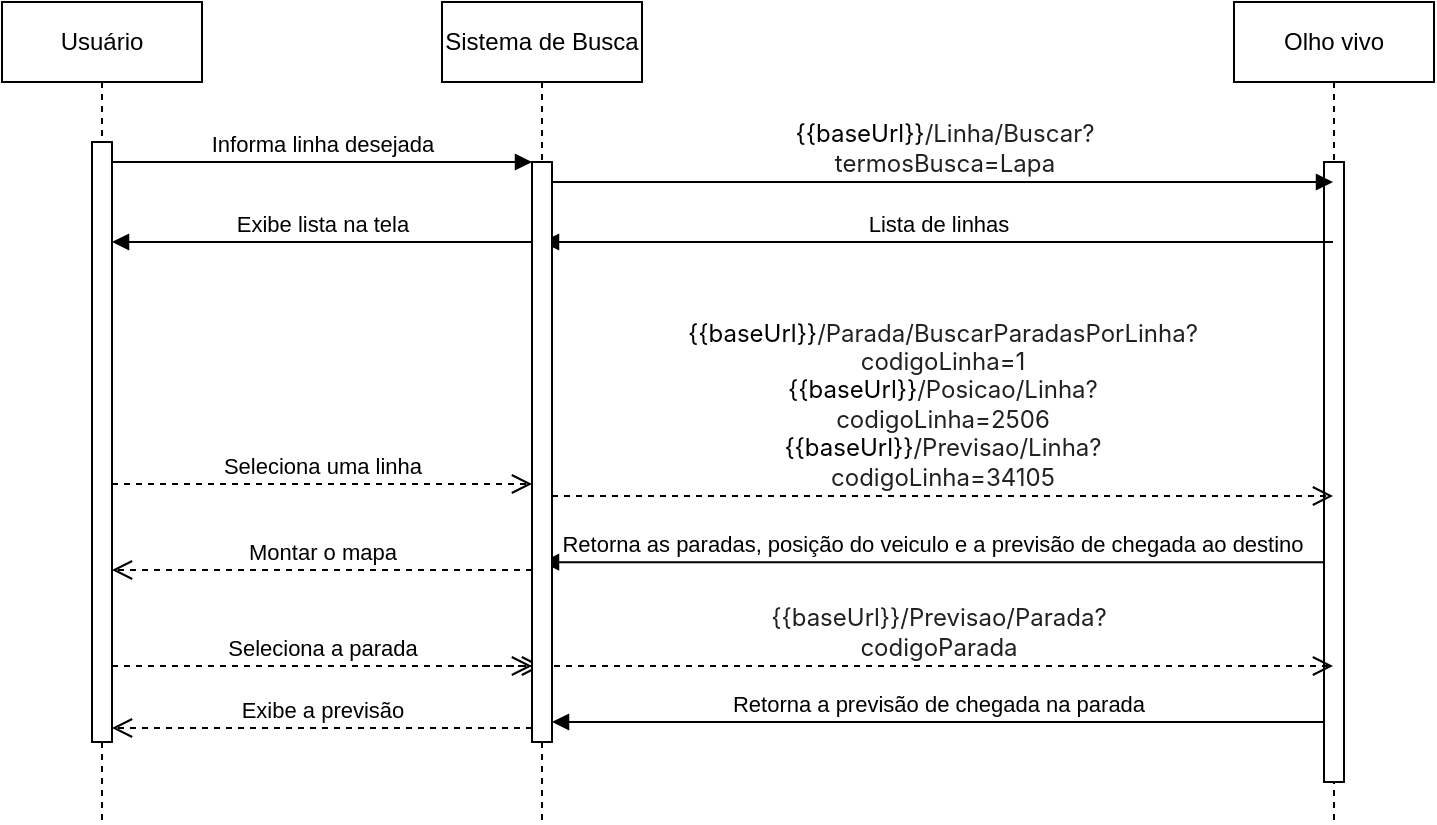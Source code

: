 <mxfile version="24.7.5" pages="3">
  <diagram name="Sequencia " id="2YBvvXClWsGukQMizWep">
    <mxGraphModel dx="780" dy="493" grid="1" gridSize="10" guides="1" tooltips="1" connect="1" arrows="1" fold="1" page="1" pageScale="1" pageWidth="850" pageHeight="1100" math="0" shadow="0">
      <root>
        <mxCell id="0" />
        <mxCell id="1" parent="0" />
        <mxCell id="aM9ryv3xv72pqoxQDRHE-1" value="Usuário" style="shape=umlLifeline;perimeter=lifelinePerimeter;whiteSpace=wrap;html=1;container=0;dropTarget=0;collapsible=0;recursiveResize=0;outlineConnect=0;portConstraint=eastwest;newEdgeStyle={&quot;edgeStyle&quot;:&quot;elbowEdgeStyle&quot;,&quot;elbow&quot;:&quot;vertical&quot;,&quot;curved&quot;:0,&quot;rounded&quot;:0};" parent="1" vertex="1">
          <mxGeometry x="30" y="40" width="100" height="410" as="geometry" />
        </mxCell>
        <mxCell id="aM9ryv3xv72pqoxQDRHE-2" value="" style="html=1;points=[];perimeter=orthogonalPerimeter;outlineConnect=0;targetShapes=umlLifeline;portConstraint=eastwest;newEdgeStyle={&quot;edgeStyle&quot;:&quot;elbowEdgeStyle&quot;,&quot;elbow&quot;:&quot;vertical&quot;,&quot;curved&quot;:0,&quot;rounded&quot;:0};" parent="aM9ryv3xv72pqoxQDRHE-1" vertex="1">
          <mxGeometry x="45" y="70" width="10" height="300" as="geometry" />
        </mxCell>
        <mxCell id="aM9ryv3xv72pqoxQDRHE-7" value="Informa linha desejada" style="html=1;verticalAlign=bottom;endArrow=block;edgeStyle=elbowEdgeStyle;elbow=vertical;curved=0;rounded=0;" parent="1" source="aM9ryv3xv72pqoxQDRHE-2" target="aM9ryv3xv72pqoxQDRHE-6" edge="1">
          <mxGeometry relative="1" as="geometry">
            <mxPoint x="195" y="130" as="sourcePoint" />
            <Array as="points">
              <mxPoint x="180" y="120" />
            </Array>
            <mxPoint x="260" y="130" as="targetPoint" />
          </mxGeometry>
        </mxCell>
        <mxCell id="aM9ryv3xv72pqoxQDRHE-8" value="Montar o mapa" style="html=1;verticalAlign=bottom;endArrow=open;dashed=1;endSize=8;edgeStyle=elbowEdgeStyle;elbow=vertical;curved=0;rounded=0;" parent="1" target="aM9ryv3xv72pqoxQDRHE-2" edge="1" source="aM9ryv3xv72pqoxQDRHE-6">
          <mxGeometry relative="1" as="geometry">
            <mxPoint x="95" y="324" as="targetPoint" />
            <Array as="points">
              <mxPoint x="190" y="324" />
            </Array>
            <mxPoint x="265" y="324" as="sourcePoint" />
          </mxGeometry>
        </mxCell>
        <mxCell id="aM9ryv3xv72pqoxQDRHE-9" value="Exibe lista na tela" style="html=1;verticalAlign=bottom;endArrow=block;edgeStyle=elbowEdgeStyle;elbow=vertical;curved=0;rounded=0;" parent="1" source="aM9ryv3xv72pqoxQDRHE-6" target="aM9ryv3xv72pqoxQDRHE-2" edge="1">
          <mxGeometry relative="1" as="geometry">
            <mxPoint x="175" y="160" as="sourcePoint" />
            <Array as="points">
              <mxPoint x="190" y="160" />
            </Array>
            <mxPoint x="100" y="160" as="targetPoint" />
          </mxGeometry>
        </mxCell>
        <mxCell id="aM9ryv3xv72pqoxQDRHE-10" value="Seleciona uma linha" style="html=1;verticalAlign=bottom;endArrow=open;dashed=1;endSize=8;edgeStyle=elbowEdgeStyle;elbow=vertical;curved=0;rounded=0;" parent="1" source="aM9ryv3xv72pqoxQDRHE-2" target="aM9ryv3xv72pqoxQDRHE-6" edge="1">
          <mxGeometry relative="1" as="geometry">
            <mxPoint x="265" y="281" as="targetPoint" />
            <Array as="points">
              <mxPoint x="180" y="281" />
            </Array>
            <mxPoint x="100" y="281" as="sourcePoint" />
          </mxGeometry>
        </mxCell>
        <mxCell id="AAMg-OBeMynSYfQ4CA5q-1" value="Olho vivo" style="shape=umlLifeline;perimeter=lifelinePerimeter;whiteSpace=wrap;html=1;container=0;dropTarget=0;collapsible=0;recursiveResize=0;outlineConnect=0;portConstraint=eastwest;newEdgeStyle={&quot;edgeStyle&quot;:&quot;elbowEdgeStyle&quot;,&quot;elbow&quot;:&quot;vertical&quot;,&quot;curved&quot;:0,&quot;rounded&quot;:0};" parent="1" vertex="1">
          <mxGeometry x="646" y="40" width="100" height="410" as="geometry" />
        </mxCell>
        <mxCell id="AAMg-OBeMynSYfQ4CA5q-2" value="" style="html=1;points=[];perimeter=orthogonalPerimeter;outlineConnect=0;targetShapes=umlLifeline;portConstraint=eastwest;newEdgeStyle={&quot;edgeStyle&quot;:&quot;elbowEdgeStyle&quot;,&quot;elbow&quot;:&quot;vertical&quot;,&quot;curved&quot;:0,&quot;rounded&quot;:0};" parent="AAMg-OBeMynSYfQ4CA5q-1" vertex="1">
          <mxGeometry x="45" y="80" width="10" height="310" as="geometry" />
        </mxCell>
        <mxCell id="AAMg-OBeMynSYfQ4CA5q-3" value="&lt;span style=&quot;color: var(--base-color-brand); font-family: Inter, system-ui, -apple-system, BlinkMacSystemFont, &amp;quot;Segoe UI&amp;quot;, Roboto, Oxygen, Ubuntu, Cantarell, &amp;quot;Fira Sans&amp;quot;, &amp;quot;Droid Sans&amp;quot;, Helvetica, Arial, sans-serif; font-size: 12px; text-align: left; white-space: pre-wrap;&quot; data-testid=&quot;resolvedVariable&quot; spellcheck=&quot;false&quot; class=&quot;resolvedVariable&quot;&gt;{{baseUrl}}&lt;/span&gt;&lt;span style=&quot;color: rgb(33, 33, 33); font-family: Inter, system-ui, -apple-system, BlinkMacSystemFont, &amp;quot;Segoe UI&amp;quot;, Roboto, Oxygen, Ubuntu, Cantarell, &amp;quot;Fira Sans&amp;quot;, &amp;quot;Droid Sans&amp;quot;, Helvetica, Arial, sans-serif; font-size: 12px; text-align: left; white-space: pre-wrap;&quot; data-offset-key=&quot;cv154-1-0&quot;&gt;/Linha/Buscar?termosBusca=Lapa&lt;/span&gt;" style="html=1;verticalAlign=bottom;endArrow=block;edgeStyle=elbowEdgeStyle;elbow=vertical;curved=0;rounded=0;" parent="1" source="aM9ryv3xv72pqoxQDRHE-6" target="AAMg-OBeMynSYfQ4CA5q-1" edge="1">
          <mxGeometry relative="1" as="geometry">
            <mxPoint x="280" y="130" as="sourcePoint" />
            <Array as="points">
              <mxPoint x="365" y="130" />
            </Array>
            <mxPoint x="450" y="130" as="targetPoint" />
          </mxGeometry>
        </mxCell>
        <mxCell id="AAMg-OBeMynSYfQ4CA5q-4" value="Lista de linhas" style="html=1;verticalAlign=bottom;endArrow=block;edgeStyle=elbowEdgeStyle;elbow=vertical;curved=0;rounded=0;" parent="1" source="AAMg-OBeMynSYfQ4CA5q-1" target="aM9ryv3xv72pqoxQDRHE-5" edge="1">
          <mxGeometry relative="1" as="geometry">
            <mxPoint x="445" y="160" as="sourcePoint" />
            <Array as="points">
              <mxPoint x="370" y="160" />
            </Array>
            <mxPoint x="270" y="160" as="targetPoint" />
          </mxGeometry>
        </mxCell>
        <mxCell id="AAMg-OBeMynSYfQ4CA5q-6" value="&lt;span style=&quot;color: var(--base-color-brand); font-family: Inter, system-ui, -apple-system, BlinkMacSystemFont, &amp;quot;Segoe UI&amp;quot;, Roboto, Oxygen, Ubuntu, Cantarell, &amp;quot;Fira Sans&amp;quot;, &amp;quot;Droid Sans&amp;quot;, Helvetica, Arial, sans-serif; font-size: 12px; text-align: left; white-space: pre-wrap;&quot; data-testid=&quot;resolvedVariable&quot; spellcheck=&quot;false&quot; class=&quot;resolvedVariable&quot;&gt;{{baseUrl}}&lt;/span&gt;&lt;span style=&quot;color: rgb(33, 33, 33); font-family: Inter, system-ui, -apple-system, BlinkMacSystemFont, &amp;quot;Segoe UI&amp;quot;, Roboto, Oxygen, Ubuntu, Cantarell, &amp;quot;Fira Sans&amp;quot;, &amp;quot;Droid Sans&amp;quot;, Helvetica, Arial, sans-serif; font-size: 12px; text-align: left; white-space: pre-wrap;&quot; data-offset-key=&quot;2bfnl-1-0&quot;&gt;/Parada/BuscarParadasPorLinha?codigoLinha=1&lt;br&gt;&lt;/span&gt;&lt;div&gt;&lt;span style=&quot;color: var(--base-color-brand); font-family: Inter, system-ui, -apple-system, BlinkMacSystemFont, &amp;quot;Segoe UI&amp;quot;, Roboto, Oxygen, Ubuntu, Cantarell, &amp;quot;Fira Sans&amp;quot;, &amp;quot;Droid Sans&amp;quot;, Helvetica, Arial, sans-serif; font-size: 12px; text-align: left; white-space: pre-wrap;&quot; data-testid=&quot;resolvedVariable&quot; spellcheck=&quot;false&quot; class=&quot;resolvedVariable&quot;&gt;&lt;span data-offset-key=&quot;2bfnl-0-0&quot;&gt;&lt;span data-text=&quot;true&quot;&gt;&lt;span style=&quot;color: var(--base-color-brand);&quot; data-testid=&quot;resolvedVariable&quot; spellcheck=&quot;false&quot; class=&quot;resolvedVariable&quot;&gt;{{baseUrl}}&lt;/span&gt;&lt;span style=&quot;color: rgb(33, 33, 33);&quot; data-offset-key=&quot;5aner-1-0&quot;&gt;/Posicao/Linha?codigoLinha=2506&lt;/span&gt;&lt;/span&gt;&lt;/span&gt;&lt;/span&gt;&lt;/div&gt;&lt;div&gt;&lt;span style=&quot;color: var(--base-color-brand); font-family: Inter, system-ui, -apple-system, BlinkMacSystemFont, &amp;quot;Segoe UI&amp;quot;, Roboto, Oxygen, Ubuntu, Cantarell, &amp;quot;Fira Sans&amp;quot;, &amp;quot;Droid Sans&amp;quot;, Helvetica, Arial, sans-serif; font-size: 12px; text-align: left; white-space: pre-wrap;&quot; data-testid=&quot;resolvedVariable&quot; spellcheck=&quot;false&quot; class=&quot;resolvedVariable&quot;&gt;{{baseUrl}}&lt;/span&gt;&lt;span style=&quot;color: rgb(33, 33, 33); font-family: Inter, system-ui, -apple-system, BlinkMacSystemFont, &amp;quot;Segoe UI&amp;quot;, Roboto, Oxygen, Ubuntu, Cantarell, &amp;quot;Fira Sans&amp;quot;, &amp;quot;Droid Sans&amp;quot;, Helvetica, Arial, sans-serif; font-size: 12px; text-align: left; white-space: pre-wrap;&quot; data-offset-key=&quot;7c5de-1-0&quot;&gt;/Previsao/Linha?codigoLinha=34105&lt;/span&gt;&lt;br&gt;&lt;/div&gt;" style="html=1;verticalAlign=bottom;endArrow=open;dashed=1;endSize=8;edgeStyle=elbowEdgeStyle;elbow=vertical;curved=0;rounded=0;" parent="1" edge="1" target="AAMg-OBeMynSYfQ4CA5q-1" source="aM9ryv3xv72pqoxQDRHE-6">
          <mxGeometry x="-0.001" relative="1" as="geometry">
            <mxPoint x="631.5" y="287" as="targetPoint" />
            <Array as="points">
              <mxPoint x="380" y="287" />
            </Array>
            <mxPoint x="269.5" y="287" as="sourcePoint" />
            <mxPoint as="offset" />
          </mxGeometry>
        </mxCell>
        <mxCell id="AAMg-OBeMynSYfQ4CA5q-7" value="Retorna as paradas, posição do veiculo e a previsão de chegada ao destino" style="html=1;verticalAlign=bottom;endArrow=block;elbow=vertical;rounded=0;entryX=0.5;entryY=0.69;entryDx=0;entryDy=0;entryPerimeter=0;" parent="1" source="AAMg-OBeMynSYfQ4CA5q-2" target="aM9ryv3xv72pqoxQDRHE-6" edge="1">
          <mxGeometry x="0.003" relative="1" as="geometry">
            <mxPoint x="631.5" y="325" as="sourcePoint" />
            <mxPoint x="280" y="325" as="targetPoint" />
            <mxPoint as="offset" />
          </mxGeometry>
        </mxCell>
        <mxCell id="AAMg-OBeMynSYfQ4CA5q-8" value="Seleciona a parada" style="html=1;verticalAlign=bottom;endArrow=open;dashed=1;endSize=8;edgeStyle=elbowEdgeStyle;elbow=vertical;curved=0;rounded=0;" parent="1" source="aM9ryv3xv72pqoxQDRHE-2" edge="1" target="aM9ryv3xv72pqoxQDRHE-6">
          <mxGeometry relative="1" as="geometry">
            <mxPoint x="265" y="372" as="targetPoint" />
            <Array as="points">
              <mxPoint x="190" y="372" />
            </Array>
            <mxPoint x="89.5" y="372" as="sourcePoint" />
          </mxGeometry>
        </mxCell>
        <mxCell id="AAMg-OBeMynSYfQ4CA5q-9" value="&lt;div&gt;&lt;span style=&quot;color: rgb(33, 33, 33); font-family: Inter, system-ui, -apple-system, BlinkMacSystemFont, &amp;quot;Segoe UI&amp;quot;, Roboto, Oxygen, Ubuntu, Cantarell, &amp;quot;Fira Sans&amp;quot;, &amp;quot;Droid Sans&amp;quot;, Helvetica, Arial, sans-serif; font-size: 12px; text-align: left; white-space: pre-wrap;&quot; data-offset-key=&quot;2bfnl-1-0&quot;&gt;&lt;span data-offset-key=&quot;2bfnl-1-0&quot;&gt;&lt;span data-text=&quot;true&quot;&gt;&lt;span style=&quot;color: var(--base-color-brand);&quot; data-testid=&quot;resolvedVariable&quot; spellcheck=&quot;false&quot; class=&quot;resolvedVariable&quot;&gt;&lt;span data-offset-key=&quot;78rri-0-0&quot;&gt;&lt;span data-text=&quot;true&quot;&gt;{{baseUrl}}&lt;/span&gt;&lt;/span&gt;&lt;/span&gt;&lt;span data-offset-key=&quot;78rri-1-0&quot;&gt;&lt;span data-text=&quot;true&quot;&gt;/Previsao/Parada?codigoParada&lt;/span&gt;&lt;/span&gt;&lt;/span&gt;&lt;/span&gt;&lt;/span&gt;&lt;/div&gt;" style="html=1;verticalAlign=bottom;endArrow=open;dashed=1;endSize=8;edgeStyle=elbowEdgeStyle;elbow=vertical;curved=0;rounded=0;" parent="1" target="AAMg-OBeMynSYfQ4CA5q-1" edge="1" source="aM9ryv3xv72pqoxQDRHE-5">
          <mxGeometry relative="1" as="geometry">
            <mxPoint x="632" y="372" as="targetPoint" />
            <Array as="points">
              <mxPoint x="380.5" y="372" />
            </Array>
            <mxPoint x="270" y="372" as="sourcePoint" />
          </mxGeometry>
        </mxCell>
        <mxCell id="AAMg-OBeMynSYfQ4CA5q-10" value="Exibe a previsão" style="html=1;verticalAlign=bottom;endArrow=open;dashed=1;endSize=8;edgeStyle=elbowEdgeStyle;elbow=vertical;curved=0;rounded=0;" parent="1" target="aM9ryv3xv72pqoxQDRHE-2" edge="1" source="aM9ryv3xv72pqoxQDRHE-6">
          <mxGeometry relative="1" as="geometry">
            <mxPoint x="94" y="403" as="targetPoint" />
            <Array as="points">
              <mxPoint x="189" y="403" />
            </Array>
            <mxPoint x="264" y="403" as="sourcePoint" />
          </mxGeometry>
        </mxCell>
        <mxCell id="AAMg-OBeMynSYfQ4CA5q-11" value="Retorna a previsão de chegada na parada" style="html=1;verticalAlign=bottom;endArrow=block;elbow=vertical;rounded=0;" parent="1" edge="1" target="aM9ryv3xv72pqoxQDRHE-6">
          <mxGeometry relative="1" as="geometry">
            <mxPoint x="691" y="400" as="sourcePoint" />
            <mxPoint x="275" y="400" as="targetPoint" />
          </mxGeometry>
        </mxCell>
        <mxCell id="R92TJwNoRmsXEhQ6_tfh-1" value="" style="html=1;verticalAlign=bottom;endArrow=open;dashed=1;endSize=8;edgeStyle=elbowEdgeStyle;elbow=vertical;curved=0;rounded=0;" edge="1" parent="1">
          <mxGeometry relative="1" as="geometry">
            <mxPoint x="300" y="372" as="targetPoint" />
            <Array as="points" />
            <mxPoint x="270" y="372" as="sourcePoint" />
          </mxGeometry>
        </mxCell>
        <mxCell id="aM9ryv3xv72pqoxQDRHE-5" value="Sistema de Busca" style="shape=umlLifeline;perimeter=lifelinePerimeter;whiteSpace=wrap;html=1;container=0;dropTarget=0;collapsible=0;recursiveResize=0;outlineConnect=0;portConstraint=eastwest;newEdgeStyle={&quot;edgeStyle&quot;:&quot;elbowEdgeStyle&quot;,&quot;elbow&quot;:&quot;vertical&quot;,&quot;curved&quot;:0,&quot;rounded&quot;:0};" parent="1" vertex="1">
          <mxGeometry x="250" y="40" width="100" height="410" as="geometry" />
        </mxCell>
        <mxCell id="aM9ryv3xv72pqoxQDRHE-6" value="" style="html=1;points=[];perimeter=orthogonalPerimeter;outlineConnect=0;targetShapes=umlLifeline;portConstraint=eastwest;newEdgeStyle={&quot;edgeStyle&quot;:&quot;elbowEdgeStyle&quot;,&quot;elbow&quot;:&quot;vertical&quot;,&quot;curved&quot;:0,&quot;rounded&quot;:0};" parent="aM9ryv3xv72pqoxQDRHE-5" vertex="1">
          <mxGeometry x="45" y="80" width="10" height="290" as="geometry" />
        </mxCell>
      </root>
    </mxGraphModel>
  </diagram>
  <diagram id="gxdWlUTNCLx-ze0IJ5p-" name="Caso_de_uso">
    <mxGraphModel dx="1050" dy="1224" grid="0" gridSize="10" guides="1" tooltips="1" connect="1" arrows="1" fold="1" page="0" pageScale="1" pageWidth="827" pageHeight="1169" math="0" shadow="0">
      <root>
        <mxCell id="0" />
        <mxCell id="1" parent="0" />
        <mxCell id="U6lHlBXvqvYZTJr1haF2-1" value="Usuário" style="shape=umlActor;verticalLabelPosition=bottom;verticalAlign=top;html=1;" vertex="1" parent="1">
          <mxGeometry x="-55" y="-441" width="30" height="60" as="geometry" />
        </mxCell>
        <mxCell id="U6lHlBXvqvYZTJr1haF2-2" value="Consultar Linhas&amp;nbsp;" style="ellipse;whiteSpace=wrap;html=1;" vertex="1" parent="1">
          <mxGeometry x="114" y="-498" width="120" height="44" as="geometry" />
        </mxCell>
        <mxCell id="U6lHlBXvqvYZTJr1haF2-3" value="" style="endArrow=open;endFill=1;endSize=12;html=1;rounded=0;fontSize=12;curved=1;exitX=0.6;exitY=0.633;exitDx=0;exitDy=0;exitPerimeter=0;" edge="1" parent="1" source="U6lHlBXvqvYZTJr1haF2-1" target="U6lHlBXvqvYZTJr1haF2-2">
          <mxGeometry width="160" relative="1" as="geometry">
            <mxPoint x="10" y="-309" as="sourcePoint" />
            <mxPoint x="170" y="-309" as="targetPoint" />
          </mxGeometry>
        </mxCell>
        <mxCell id="U6lHlBXvqvYZTJr1haF2-4" value="Ver Detalhe da Linha&amp;nbsp;" style="ellipse;whiteSpace=wrap;html=1;" vertex="1" parent="1">
          <mxGeometry x="114" y="-430" width="118" height="49" as="geometry" />
        </mxCell>
        <mxCell id="U6lHlBXvqvYZTJr1haF2-5" value="" style="endArrow=open;endFill=1;endSize=12;html=1;rounded=0;fontSize=12;curved=1;exitX=0.467;exitY=0.644;exitDx=0;exitDy=0;exitPerimeter=0;" edge="1" parent="1" source="U6lHlBXvqvYZTJr1haF2-1" target="U6lHlBXvqvYZTJr1haF2-4">
          <mxGeometry width="160" relative="1" as="geometry">
            <mxPoint x="-17" y="-321" as="sourcePoint" />
            <mxPoint x="280" y="-242" as="targetPoint" />
          </mxGeometry>
        </mxCell>
        <mxCell id="U6lHlBXvqvYZTJr1haF2-7" value="" style="edgeStyle=none;curved=1;rounded=0;orthogonalLoop=1;jettySize=auto;html=1;fontSize=12;startSize=8;endSize=8;exitX=0.578;exitY=0.689;exitDx=0;exitDy=0;exitPerimeter=0;" edge="1" parent="1" source="U6lHlBXvqvYZTJr1haF2-1" target="U6lHlBXvqvYZTJr1haF2-6">
          <mxGeometry relative="1" as="geometry" />
        </mxCell>
        <mxCell id="U6lHlBXvqvYZTJr1haF2-6" value="Ver Detalhe da Parada" style="ellipse;whiteSpace=wrap;html=1;" vertex="1" parent="1">
          <mxGeometry x="111.5" y="-357" width="123" height="56" as="geometry" />
        </mxCell>
      </root>
    </mxGraphModel>
  </diagram>
  <diagram id="5C5gN0mS9qmzbaOeyQ9Q" name="Prototipo_tela">
    <mxGraphModel dx="1180" dy="909" grid="0" gridSize="10" guides="1" tooltips="1" connect="1" arrows="1" fold="1" page="0" pageScale="1" pageWidth="827" pageHeight="1169" math="0" shadow="0">
      <root>
        <mxCell id="0" />
        <mxCell id="1" parent="0" />
        <mxCell id="B1KdJ_sMHxvxVL6BDEG--1" value="Home" style="swimlane;" vertex="1" parent="1">
          <mxGeometry x="-165" y="-19" width="641" height="378" as="geometry" />
        </mxCell>
        <mxCell id="B1KdJ_sMHxvxVL6BDEG--2" value="&lt;font style=&quot;font-size: 17px;&quot;&gt;&lt;b&gt;Consultar Linhas&lt;/b&gt;&lt;/font&gt;" style="text;strokeColor=none;fillColor=none;html=1;align=center;verticalAlign=middle;whiteSpace=wrap;rounded=0;fontSize=16;" vertex="1" parent="B1KdJ_sMHxvxVL6BDEG--1">
          <mxGeometry x="242" y="34" width="157" height="48" as="geometry" />
        </mxCell>
        <mxCell id="B1KdJ_sMHxvxVL6BDEG--3" value="&lt;span style=&quot;font-size: 15px;&quot;&gt;Qual linha deseja encontrar?&lt;/span&gt;" style="text;strokeColor=none;fillColor=none;html=1;align=center;verticalAlign=middle;whiteSpace=wrap;rounded=0;fontSize=16;" vertex="1" parent="B1KdJ_sMHxvxVL6BDEG--1">
          <mxGeometry x="14" y="97" width="202" height="35" as="geometry" />
        </mxCell>
        <mxCell id="B1KdJ_sMHxvxVL6BDEG--4" value="" style="verticalLabelPosition=bottom;verticalAlign=top;html=1;shape=mxgraph.basic.rect;fillColor2=none;strokeWidth=1;size=20;indent=5;" vertex="1" parent="B1KdJ_sMHxvxVL6BDEG--1">
          <mxGeometry x="218" y="97" width="232" height="37" as="geometry" />
        </mxCell>
        <mxCell id="B1KdJ_sMHxvxVL6BDEG--5" value="Buscar" style="labelPosition=center;verticalLabelPosition=middle;align=center;html=1;shape=mxgraph.basic.shaded_button;dx=10;fillColor=#E6E6E6;strokeColor=none;whiteSpace=wrap;" vertex="1" parent="B1KdJ_sMHxvxVL6BDEG--1">
          <mxGeometry x="452" y="92.25" width="84" height="46.5" as="geometry" />
        </mxCell>
        <mxCell id="B1KdJ_sMHxvxVL6BDEG--7" value="Aqui será exibida a lista de linhas após a busca.&lt;div&gt;&lt;br&gt;&lt;/div&gt;&lt;div&gt;Ao interagir com a lista ele será redirecionado à tela da linha.&lt;/div&gt;" style="whiteSpace=wrap;html=1;shape=mxgraph.basic.cloud_rect" vertex="1" parent="B1KdJ_sMHxvxVL6BDEG--1">
          <mxGeometry x="16" y="152" width="607" height="207" as="geometry" />
        </mxCell>
        <mxCell id="B1KdJ_sMHxvxVL6BDEG--9" value="Detalhe da Linha " style="swimlane;" vertex="1" parent="1">
          <mxGeometry x="-159" y="419" width="644" height="352" as="geometry" />
        </mxCell>
        <mxCell id="B1KdJ_sMHxvxVL6BDEG--11" value="Aqui será exibido a lista de paradas.&lt;br&gt;&lt;br&gt;Ao interagir com a lista ele será redirecionado à tela da parada." style="whiteSpace=wrap;html=1;shape=mxgraph.basic.cloud_rect" vertex="1" parent="B1KdJ_sMHxvxVL6BDEG--9">
          <mxGeometry x="536" y="105" width="101" height="237" as="geometry" />
        </mxCell>
        <mxCell id="B1KdJ_sMHxvxVL6BDEG--12" value="Aqui será exibido a origem, destino e a previsão de chegada ao ponto final." style="whiteSpace=wrap;html=1;shape=mxgraph.basic.cloud_rect" vertex="1" parent="B1KdJ_sMHxvxVL6BDEG--9">
          <mxGeometry x="39" y="27" width="149" height="73" as="geometry" />
        </mxCell>
        <mxCell id="B1KdJ_sMHxvxVL6BDEG--15" value="Aqui será exibido o mapa com as paradas e a&amp;nbsp;&lt;div&gt;posição do veículo no momento em que a tela foi carregada.&lt;/div&gt;" style="whiteSpace=wrap;html=1;shape=mxgraph.basic.cloud_rect" vertex="1" parent="B1KdJ_sMHxvxVL6BDEG--9">
          <mxGeometry x="35" y="106" width="468" height="233" as="geometry" />
        </mxCell>
        <mxCell id="B1KdJ_sMHxvxVL6BDEG--10" value="" style="endArrow=open;endFill=1;endSize=12;html=1;rounded=0;fontSize=12;curved=1;exitX=0.5;exitY=1;exitDx=0;exitDy=0;entryX=0.491;entryY=0.009;entryDx=0;entryDy=0;entryPerimeter=0;" edge="1" parent="1" source="B1KdJ_sMHxvxVL6BDEG--1" target="B1KdJ_sMHxvxVL6BDEG--9">
          <mxGeometry width="160" relative="1" as="geometry">
            <mxPoint x="120" y="542" as="sourcePoint" />
            <mxPoint x="280" y="542" as="targetPoint" />
          </mxGeometry>
        </mxCell>
        <mxCell id="B1KdJ_sMHxvxVL6BDEG--13" value="Detalhes da Parada " style="swimlane;" vertex="1" parent="1">
          <mxGeometry x="-164" y="833" width="654" height="353" as="geometry" />
        </mxCell>
        <mxCell id="B1KdJ_sMHxvxVL6BDEG--16" value="Aqui será exibido os detalhes da parada e o tempo estimado de chegada do ônibus na parada." style="whiteSpace=wrap;html=1;shape=mxgraph.basic.cloud_rect" vertex="1" parent="B1KdJ_sMHxvxVL6BDEG--13">
          <mxGeometry x="174.13" y="45" width="305.75" height="283" as="geometry" />
        </mxCell>
        <mxCell id="B1KdJ_sMHxvxVL6BDEG--14" value="" style="endArrow=open;endFill=1;endSize=12;html=1;rounded=0;fontSize=12;curved=1;exitX=0.5;exitY=1;exitDx=0;exitDy=0;entryX=0.5;entryY=0;entryDx=0;entryDy=0;" edge="1" parent="1" source="B1KdJ_sMHxvxVL6BDEG--9" target="B1KdJ_sMHxvxVL6BDEG--13">
          <mxGeometry width="160" relative="1" as="geometry">
            <mxPoint x="120" y="942" as="sourcePoint" />
            <mxPoint x="280" y="942" as="targetPoint" />
          </mxGeometry>
        </mxCell>
      </root>
    </mxGraphModel>
  </diagram>
</mxfile>
